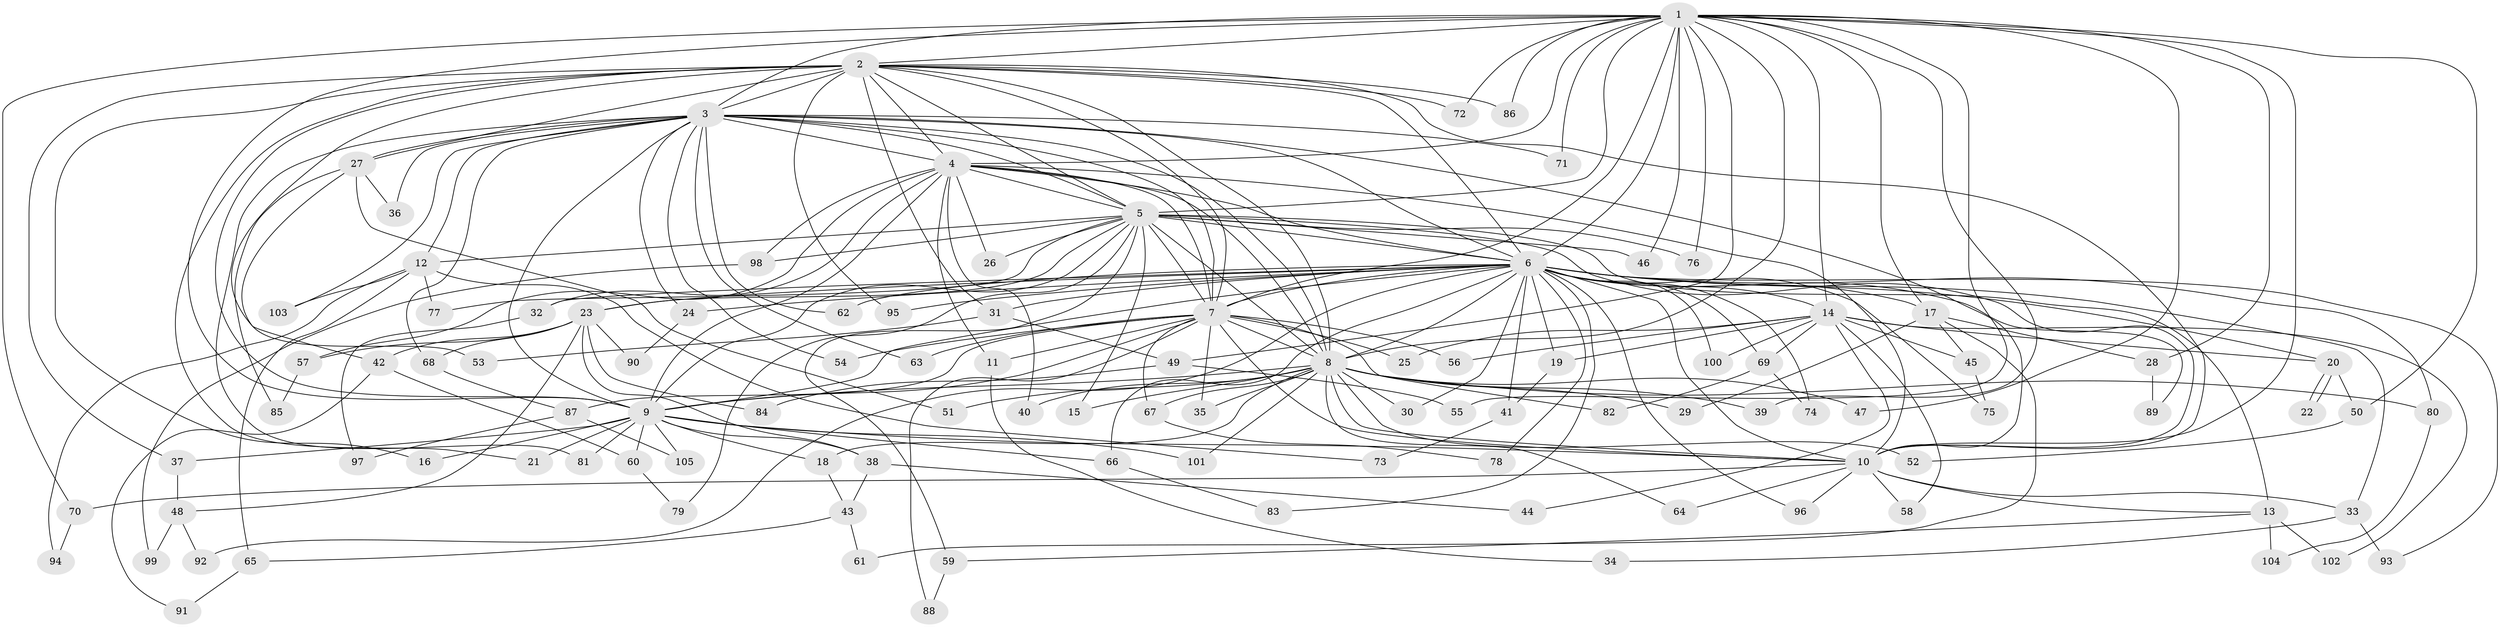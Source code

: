 // Generated by graph-tools (version 1.1) at 2025/14/03/09/25 04:14:10]
// undirected, 105 vertices, 235 edges
graph export_dot {
graph [start="1"]
  node [color=gray90,style=filled];
  1;
  2;
  3;
  4;
  5;
  6;
  7;
  8;
  9;
  10;
  11;
  12;
  13;
  14;
  15;
  16;
  17;
  18;
  19;
  20;
  21;
  22;
  23;
  24;
  25;
  26;
  27;
  28;
  29;
  30;
  31;
  32;
  33;
  34;
  35;
  36;
  37;
  38;
  39;
  40;
  41;
  42;
  43;
  44;
  45;
  46;
  47;
  48;
  49;
  50;
  51;
  52;
  53;
  54;
  55;
  56;
  57;
  58;
  59;
  60;
  61;
  62;
  63;
  64;
  65;
  66;
  67;
  68;
  69;
  70;
  71;
  72;
  73;
  74;
  75;
  76;
  77;
  78;
  79;
  80;
  81;
  82;
  83;
  84;
  85;
  86;
  87;
  88;
  89;
  90;
  91;
  92;
  93;
  94;
  95;
  96;
  97;
  98;
  99;
  100;
  101;
  102;
  103;
  104;
  105;
  1 -- 2;
  1 -- 3;
  1 -- 4;
  1 -- 5;
  1 -- 6;
  1 -- 7;
  1 -- 8;
  1 -- 9;
  1 -- 10;
  1 -- 14;
  1 -- 17;
  1 -- 28;
  1 -- 39;
  1 -- 46;
  1 -- 47;
  1 -- 49;
  1 -- 50;
  1 -- 55;
  1 -- 70;
  1 -- 71;
  1 -- 72;
  1 -- 76;
  1 -- 86;
  2 -- 3;
  2 -- 4;
  2 -- 5;
  2 -- 6;
  2 -- 7;
  2 -- 8;
  2 -- 9;
  2 -- 10;
  2 -- 16;
  2 -- 21;
  2 -- 27;
  2 -- 31;
  2 -- 37;
  2 -- 53;
  2 -- 72;
  2 -- 86;
  2 -- 95;
  3 -- 4;
  3 -- 5;
  3 -- 6;
  3 -- 7;
  3 -- 8;
  3 -- 9;
  3 -- 10;
  3 -- 12;
  3 -- 24;
  3 -- 27;
  3 -- 36;
  3 -- 54;
  3 -- 62;
  3 -- 63;
  3 -- 68;
  3 -- 71;
  3 -- 81;
  3 -- 103;
  4 -- 5;
  4 -- 6;
  4 -- 7;
  4 -- 8;
  4 -- 9;
  4 -- 10;
  4 -- 11;
  4 -- 26;
  4 -- 32;
  4 -- 40;
  4 -- 57;
  4 -- 98;
  5 -- 6;
  5 -- 7;
  5 -- 8;
  5 -- 9;
  5 -- 10;
  5 -- 12;
  5 -- 13;
  5 -- 15;
  5 -- 23;
  5 -- 26;
  5 -- 46;
  5 -- 59;
  5 -- 76;
  5 -- 77;
  5 -- 79;
  5 -- 98;
  6 -- 7;
  6 -- 8;
  6 -- 9;
  6 -- 10;
  6 -- 14;
  6 -- 17;
  6 -- 19;
  6 -- 20;
  6 -- 23;
  6 -- 24;
  6 -- 30;
  6 -- 31;
  6 -- 32;
  6 -- 33;
  6 -- 41;
  6 -- 62;
  6 -- 66;
  6 -- 69;
  6 -- 74;
  6 -- 75;
  6 -- 78;
  6 -- 80;
  6 -- 83;
  6 -- 89;
  6 -- 92;
  6 -- 93;
  6 -- 95;
  6 -- 96;
  6 -- 100;
  7 -- 8;
  7 -- 9;
  7 -- 10;
  7 -- 11;
  7 -- 25;
  7 -- 35;
  7 -- 54;
  7 -- 56;
  7 -- 63;
  7 -- 67;
  7 -- 82;
  7 -- 87;
  7 -- 88;
  8 -- 9;
  8 -- 10;
  8 -- 15;
  8 -- 18;
  8 -- 29;
  8 -- 30;
  8 -- 35;
  8 -- 39;
  8 -- 40;
  8 -- 47;
  8 -- 51;
  8 -- 52;
  8 -- 64;
  8 -- 67;
  8 -- 80;
  8 -- 101;
  9 -- 10;
  9 -- 16;
  9 -- 18;
  9 -- 21;
  9 -- 37;
  9 -- 38;
  9 -- 60;
  9 -- 66;
  9 -- 81;
  9 -- 101;
  9 -- 105;
  10 -- 13;
  10 -- 33;
  10 -- 58;
  10 -- 64;
  10 -- 70;
  10 -- 96;
  11 -- 34;
  12 -- 65;
  12 -- 73;
  12 -- 77;
  12 -- 94;
  12 -- 103;
  13 -- 59;
  13 -- 102;
  13 -- 104;
  14 -- 19;
  14 -- 20;
  14 -- 25;
  14 -- 44;
  14 -- 45;
  14 -- 56;
  14 -- 58;
  14 -- 69;
  14 -- 100;
  14 -- 102;
  17 -- 28;
  17 -- 29;
  17 -- 45;
  17 -- 61;
  18 -- 43;
  19 -- 41;
  20 -- 22;
  20 -- 22;
  20 -- 50;
  23 -- 38;
  23 -- 42;
  23 -- 48;
  23 -- 57;
  23 -- 68;
  23 -- 84;
  23 -- 90;
  24 -- 90;
  27 -- 36;
  27 -- 42;
  27 -- 51;
  27 -- 85;
  28 -- 89;
  31 -- 49;
  31 -- 53;
  32 -- 97;
  33 -- 34;
  33 -- 93;
  37 -- 48;
  38 -- 43;
  38 -- 44;
  41 -- 73;
  42 -- 60;
  42 -- 91;
  43 -- 61;
  43 -- 65;
  45 -- 75;
  48 -- 92;
  48 -- 99;
  49 -- 55;
  49 -- 84;
  50 -- 52;
  57 -- 85;
  59 -- 88;
  60 -- 79;
  65 -- 91;
  66 -- 83;
  67 -- 78;
  68 -- 87;
  69 -- 74;
  69 -- 82;
  70 -- 94;
  80 -- 104;
  87 -- 97;
  87 -- 105;
  98 -- 99;
}
